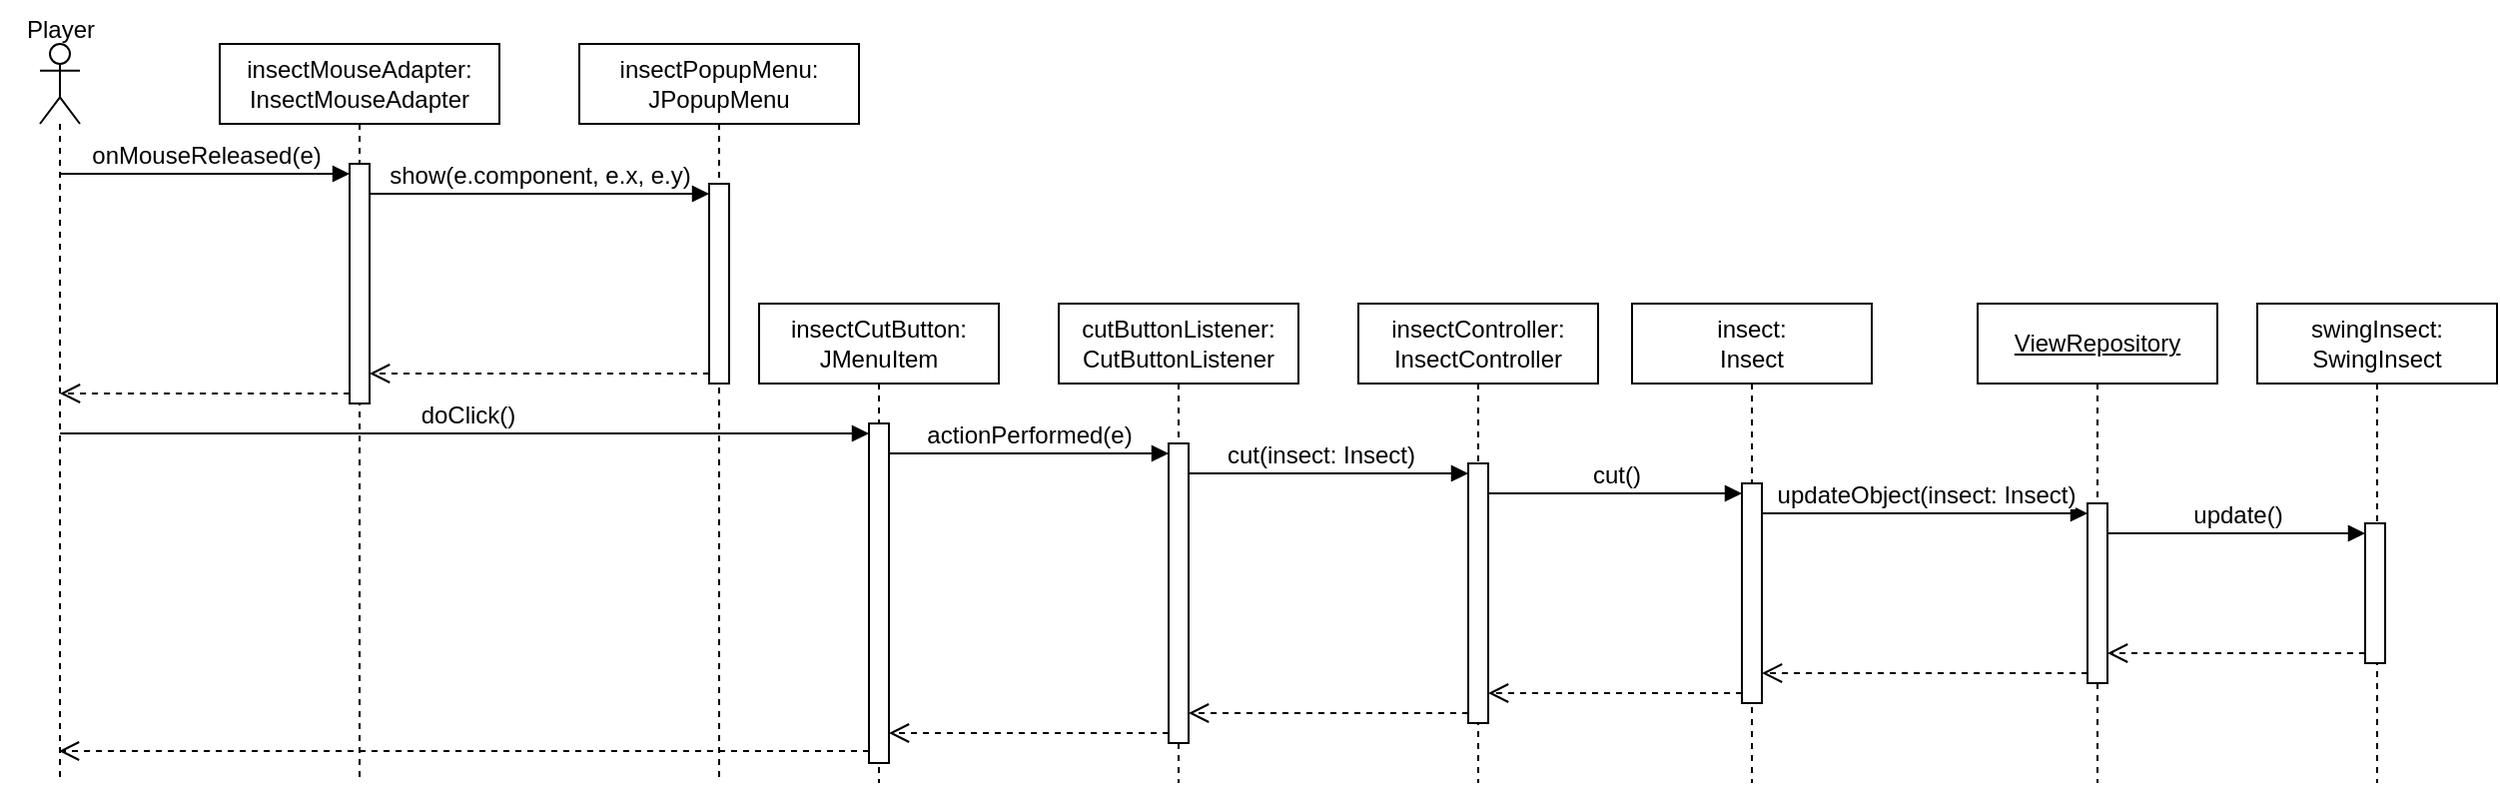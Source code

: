 <mxfile version="26.1.1" pages="3">
  <diagram name="Page-1" id="TZLrsX9Ysl11Clrejow9">
    <mxGraphModel dx="1154" dy="577" grid="1" gridSize="10" guides="1" tooltips="1" connect="1" arrows="1" fold="1" page="1" pageScale="1" pageWidth="827" pageHeight="1169" math="0" shadow="0">
      <root>
        <mxCell id="0" />
        <mxCell id="1" parent="0" />
        <mxCell id="3FqJLXc1hhfSdKZYhCsR-1" value="" style="shape=umlLifeline;perimeter=lifelinePerimeter;whiteSpace=wrap;html=1;container=1;dropTarget=0;collapsible=0;recursiveResize=0;outlineConnect=0;portConstraint=eastwest;newEdgeStyle={&quot;curved&quot;:0,&quot;rounded&quot;:0};participant=umlActor;size=40;" parent="1" vertex="1">
          <mxGeometry x="20" y="30" width="20" height="370" as="geometry" />
        </mxCell>
        <mxCell id="3FqJLXc1hhfSdKZYhCsR-2" value="Player" style="text;html=1;align=center;verticalAlign=middle;resizable=0;points=[];autosize=1;strokeColor=none;fillColor=none;" parent="1" vertex="1">
          <mxGeometry y="8" width="60" height="30" as="geometry" />
        </mxCell>
        <mxCell id="3FqJLXc1hhfSdKZYhCsR-11" value="&lt;font style=&quot;font-size: 12px;&quot;&gt;doClick()&lt;/font&gt;" style="html=1;verticalAlign=bottom;endArrow=block;curved=0;rounded=0;entryX=0;entryY=0;entryDx=0;entryDy=5;" parent="1" source="3FqJLXc1hhfSdKZYhCsR-1" edge="1">
          <mxGeometry x="0.004" relative="1" as="geometry">
            <mxPoint x="140" y="155" as="sourcePoint" />
            <mxPoint as="offset" />
            <mxPoint x="435" y="225.0" as="targetPoint" />
          </mxGeometry>
        </mxCell>
        <mxCell id="3FqJLXc1hhfSdKZYhCsR-12" value="" style="html=1;verticalAlign=bottom;endArrow=open;dashed=1;endSize=8;curved=0;rounded=0;" parent="1" edge="1">
          <mxGeometry relative="1" as="geometry">
            <mxPoint x="29.5" y="384" as="targetPoint" />
            <mxPoint x="435" y="384" as="sourcePoint" />
          </mxGeometry>
        </mxCell>
        <mxCell id="JqjNvQFLuYnRxtdtP5HJ-1" value="insectMouseAdapter:&lt;div&gt;InsectMouseAdapter&lt;/div&gt;" style="shape=umlLifeline;perimeter=lifelinePerimeter;whiteSpace=wrap;html=1;container=1;dropTarget=0;collapsible=0;recursiveResize=0;outlineConnect=0;portConstraint=eastwest;newEdgeStyle={&quot;curved&quot;:0,&quot;rounded&quot;:0};" parent="1" vertex="1">
          <mxGeometry x="110" y="30" width="140" height="370" as="geometry" />
        </mxCell>
        <mxCell id="JqjNvQFLuYnRxtdtP5HJ-2" value="" style="html=1;points=[[0,0,0,0,5],[0,1,0,0,-5],[1,0,0,0,5],[1,1,0,0,-5]];perimeter=orthogonalPerimeter;outlineConnect=0;targetShapes=umlLifeline;portConstraint=eastwest;newEdgeStyle={&quot;curved&quot;:0,&quot;rounded&quot;:0};" parent="JqjNvQFLuYnRxtdtP5HJ-1" vertex="1">
          <mxGeometry x="65" y="60" width="10" height="120" as="geometry" />
        </mxCell>
        <mxCell id="JqjNvQFLuYnRxtdtP5HJ-3" value="insectPopupMenu:&lt;br&gt;JPopupMenu" style="shape=umlLifeline;perimeter=lifelinePerimeter;whiteSpace=wrap;html=1;container=1;dropTarget=0;collapsible=0;recursiveResize=0;outlineConnect=0;portConstraint=eastwest;newEdgeStyle={&quot;curved&quot;:0,&quot;rounded&quot;:0};" parent="1" vertex="1">
          <mxGeometry x="290" y="30" width="140" height="370" as="geometry" />
        </mxCell>
        <mxCell id="JqjNvQFLuYnRxtdtP5HJ-4" value="" style="html=1;points=[[0,0,0,0,5],[0,1,0,0,-5],[1,0,0,0,5],[1,1,0,0,-5]];perimeter=orthogonalPerimeter;outlineConnect=0;targetShapes=umlLifeline;portConstraint=eastwest;newEdgeStyle={&quot;curved&quot;:0,&quot;rounded&quot;:0};" parent="JqjNvQFLuYnRxtdtP5HJ-3" vertex="1">
          <mxGeometry x="65" y="70" width="10" height="100" as="geometry" />
        </mxCell>
        <mxCell id="JqjNvQFLuYnRxtdtP5HJ-5" value="" style="html=1;verticalAlign=bottom;endArrow=open;dashed=1;endSize=8;curved=0;rounded=0;exitX=0;exitY=1;exitDx=0;exitDy=-5;" parent="1" source="JqjNvQFLuYnRxtdtP5HJ-2" edge="1">
          <mxGeometry relative="1" as="geometry">
            <mxPoint x="30" y="205" as="targetPoint" />
          </mxGeometry>
        </mxCell>
        <mxCell id="JqjNvQFLuYnRxtdtP5HJ-6" value="&lt;font style=&quot;font-size: 12px;&quot;&gt;onMouseReleased(e)&lt;/font&gt;" style="html=1;verticalAlign=bottom;endArrow=block;curved=0;rounded=0;entryX=0;entryY=0;entryDx=0;entryDy=5;" parent="1" target="JqjNvQFLuYnRxtdtP5HJ-2" edge="1">
          <mxGeometry relative="1" as="geometry">
            <mxPoint x="30" y="95" as="sourcePoint" />
          </mxGeometry>
        </mxCell>
        <mxCell id="JqjNvQFLuYnRxtdtP5HJ-7" value="&lt;font style=&quot;font-size: 12px;&quot;&gt;show(e.component, e.x, e.y)&lt;/font&gt;" style="html=1;verticalAlign=bottom;endArrow=block;curved=0;rounded=0;entryX=0;entryY=0;entryDx=0;entryDy=5;" parent="1" source="JqjNvQFLuYnRxtdtP5HJ-2" target="JqjNvQFLuYnRxtdtP5HJ-4" edge="1">
          <mxGeometry relative="1" as="geometry">
            <mxPoint x="235" y="115" as="sourcePoint" />
          </mxGeometry>
        </mxCell>
        <mxCell id="JqjNvQFLuYnRxtdtP5HJ-8" value="" style="html=1;verticalAlign=bottom;endArrow=open;dashed=1;endSize=8;curved=0;rounded=0;exitX=0;exitY=1;exitDx=0;exitDy=-5;" parent="1" source="JqjNvQFLuYnRxtdtP5HJ-4" target="JqjNvQFLuYnRxtdtP5HJ-2" edge="1">
          <mxGeometry relative="1" as="geometry">
            <mxPoint x="235" y="185" as="targetPoint" />
          </mxGeometry>
        </mxCell>
        <mxCell id="_0oOQKtmpdFH3kUdJ9Sx-1" value="insectCutButton:&lt;div&gt;JMenuItem&lt;/div&gt;" style="shape=umlLifeline;perimeter=lifelinePerimeter;whiteSpace=wrap;html=1;container=1;dropTarget=0;collapsible=0;recursiveResize=0;outlineConnect=0;portConstraint=eastwest;newEdgeStyle={&quot;curved&quot;:0,&quot;rounded&quot;:0};" vertex="1" parent="1">
          <mxGeometry x="380" y="160" width="120" height="240" as="geometry" />
        </mxCell>
        <mxCell id="_0oOQKtmpdFH3kUdJ9Sx-2" value="" style="html=1;points=[[0,0,0,0,5],[0,1,0,0,-5],[1,0,0,0,5],[1,1,0,0,-5]];perimeter=orthogonalPerimeter;outlineConnect=0;targetShapes=umlLifeline;portConstraint=eastwest;newEdgeStyle={&quot;curved&quot;:0,&quot;rounded&quot;:0};" vertex="1" parent="_0oOQKtmpdFH3kUdJ9Sx-1">
          <mxGeometry x="55" y="60" width="10" height="170" as="geometry" />
        </mxCell>
        <mxCell id="_0oOQKtmpdFH3kUdJ9Sx-3" value="cutButtonListener:&lt;div&gt;CutButtonListener&lt;/div&gt;" style="shape=umlLifeline;perimeter=lifelinePerimeter;whiteSpace=wrap;html=1;container=1;dropTarget=0;collapsible=0;recursiveResize=0;outlineConnect=0;portConstraint=eastwest;newEdgeStyle={&quot;curved&quot;:0,&quot;rounded&quot;:0};" vertex="1" parent="1">
          <mxGeometry x="530" y="160" width="120" height="240" as="geometry" />
        </mxCell>
        <mxCell id="_0oOQKtmpdFH3kUdJ9Sx-4" value="" style="html=1;points=[[0,0,0,0,5],[0,1,0,0,-5],[1,0,0,0,5],[1,1,0,0,-5]];perimeter=orthogonalPerimeter;outlineConnect=0;targetShapes=umlLifeline;portConstraint=eastwest;newEdgeStyle={&quot;curved&quot;:0,&quot;rounded&quot;:0};" vertex="1" parent="_0oOQKtmpdFH3kUdJ9Sx-3">
          <mxGeometry x="55" y="70" width="10" height="150" as="geometry" />
        </mxCell>
        <mxCell id="_0oOQKtmpdFH3kUdJ9Sx-5" value="insectController:&lt;br&gt;InsectController&lt;span style=&quot;color: rgba(0, 0, 0, 0); font-family: monospace; font-size: 0px; text-align: start; text-wrap-mode: nowrap;&quot;&gt;%3CmxGraphModel%3E%3Croot%3E%3CmxCell%20id%3D%220%22%2F%3E%3CmxCell%20id%3D%221%22%20parent%3D%220%22%2F%3E%3CmxCell%20id%3D%222%22%20value%3D%22cutButtonListener%3A%26lt%3Bdiv%26gt%3BCutButtonListener%26lt%3B%2Fdiv%26gt%3B%22%20style%3D%22shape%3DumlLifeline%3Bperimeter%3DlifelinePerimeter%3BwhiteSpace%3Dwrap%3Bhtml%3D1%3Bcontainer%3D1%3BdropTarget%3D0%3Bcollapsible%3D0%3BrecursiveResize%3D0%3BoutlineConnect%3D0%3BportConstraint%3Deastwest%3BnewEdgeStyle%3D%7B%26quot%3Bcurved%26quot%3B%3A0%2C%26quot%3Brounded%26quot%3B%3A0%7D%3B%22%20vertex%3D%221%22%20parent%3D%221%22%3E%3CmxGeometry%20x%3D%22460%22%20y%3D%2230%22%20width%3D%22120%22%20height%3D%22300%22%20as%3D%22geometry%22%2F%3E%3C%2FmxCell%3E%3C%2Froot%3E%3C%2FmxGraphModel%3E&lt;/span&gt;" style="shape=umlLifeline;perimeter=lifelinePerimeter;whiteSpace=wrap;html=1;container=1;dropTarget=0;collapsible=0;recursiveResize=0;outlineConnect=0;portConstraint=eastwest;newEdgeStyle={&quot;curved&quot;:0,&quot;rounded&quot;:0};" vertex="1" parent="1">
          <mxGeometry x="680" y="160" width="120" height="240" as="geometry" />
        </mxCell>
        <mxCell id="_0oOQKtmpdFH3kUdJ9Sx-6" value="" style="html=1;points=[[0,0,0,0,5],[0,1,0,0,-5],[1,0,0,0,5],[1,1,0,0,-5]];perimeter=orthogonalPerimeter;outlineConnect=0;targetShapes=umlLifeline;portConstraint=eastwest;newEdgeStyle={&quot;curved&quot;:0,&quot;rounded&quot;:0};" vertex="1" parent="_0oOQKtmpdFH3kUdJ9Sx-5">
          <mxGeometry x="55" y="80" width="10" height="130" as="geometry" />
        </mxCell>
        <mxCell id="_0oOQKtmpdFH3kUdJ9Sx-7" value="insect:&lt;br&gt;Insect&lt;span style=&quot;color: rgba(0, 0, 0, 0); font-family: monospace; font-size: 0px; text-align: start; text-wrap-mode: nowrap;&quot;&gt;3CmxGraphModel%3E%3Croot%3E%3CmxCell%20id%3D%220%22%2F%3E%3CmxCell%20id%3D%221%22%20parent%3D%220%22%2F%3E%3CmxCell%20id%3D%222%22%20value%3D%22cutButtonListener%3A%26lt%3Bdiv%26gt%3BCutButtonListener%26lt%3B%2Fdiv%26gt%3B%22%20style%3D%22shape%3DumlLifeline%3Bperimeter%3DlifelinePerimeter%3BwhiteSpace%3Dwrap%3Bhtml%3D1%3Bcontainer%3D1%3BdropTarget%3D0%3Bcollapsible%3D0%3BrecursiveResize%3D0%3BoutlineConnect%3D0%3BportConstraint%3Deastwest%3BnewEdgeStyle%3D%7B%26quot%3Bcurved%26quot%3B%3A0%2C%26quot%3Brounded%26quot%3B%3A0%7D%3B%22%20vertex%3D%221%22%20parent%3D%221%22%3E%3CmxGeometry%20x%3D%22460%22%20y%3D%2230%22%20width%3D%22120%22%20height%3D%22300%22%20as%3D%22geometry%22%2F%3E%3C%2FmxCell%3E%3C%2Froot%3E%3C%2FmxGraphModel%3E&lt;/span&gt;" style="shape=umlLifeline;perimeter=lifelinePerimeter;whiteSpace=wrap;html=1;container=1;dropTarget=0;collapsible=0;recursiveResize=0;outlineConnect=0;portConstraint=eastwest;newEdgeStyle={&quot;curved&quot;:0,&quot;rounded&quot;:0};" vertex="1" parent="1">
          <mxGeometry x="817" y="160" width="120" height="240" as="geometry" />
        </mxCell>
        <mxCell id="_0oOQKtmpdFH3kUdJ9Sx-8" value="" style="html=1;points=[[0,0,0,0,5],[0,1,0,0,-5],[1,0,0,0,5],[1,1,0,0,-5]];perimeter=orthogonalPerimeter;outlineConnect=0;targetShapes=umlLifeline;portConstraint=eastwest;newEdgeStyle={&quot;curved&quot;:0,&quot;rounded&quot;:0};" vertex="1" parent="_0oOQKtmpdFH3kUdJ9Sx-7">
          <mxGeometry x="55" y="90" width="10" height="110" as="geometry" />
        </mxCell>
        <mxCell id="_0oOQKtmpdFH3kUdJ9Sx-9" value="&lt;font style=&quot;font-size: 12px;&quot;&gt;actionPerformed(e)&lt;/font&gt;" style="html=1;verticalAlign=bottom;endArrow=block;curved=0;rounded=0;entryX=0;entryY=0;entryDx=0;entryDy=5;" edge="1" parent="1" source="_0oOQKtmpdFH3kUdJ9Sx-2" target="_0oOQKtmpdFH3kUdJ9Sx-4">
          <mxGeometry relative="1" as="geometry">
            <mxPoint x="505" y="225" as="sourcePoint" />
          </mxGeometry>
        </mxCell>
        <mxCell id="_0oOQKtmpdFH3kUdJ9Sx-10" value="" style="html=1;verticalAlign=bottom;endArrow=open;dashed=1;endSize=8;curved=0;rounded=0;exitX=0;exitY=1;exitDx=0;exitDy=-5;" edge="1" parent="1" source="_0oOQKtmpdFH3kUdJ9Sx-4" target="_0oOQKtmpdFH3kUdJ9Sx-2">
          <mxGeometry relative="1" as="geometry">
            <mxPoint x="505" y="295" as="targetPoint" />
          </mxGeometry>
        </mxCell>
        <mxCell id="_0oOQKtmpdFH3kUdJ9Sx-11" value="&lt;span style=&quot;font-size: 12px;&quot;&gt;cut(insect: Insect)&lt;/span&gt;" style="html=1;verticalAlign=bottom;endArrow=block;curved=0;rounded=0;entryX=0;entryY=0;entryDx=0;entryDy=5;entryPerimeter=0;" edge="1" parent="1" source="_0oOQKtmpdFH3kUdJ9Sx-4" target="_0oOQKtmpdFH3kUdJ9Sx-6">
          <mxGeometry x="-0.066" relative="1" as="geometry">
            <mxPoint x="584" y="245" as="sourcePoint" />
            <mxPoint x="754" y="245.0" as="targetPoint" />
            <mxPoint as="offset" />
          </mxGeometry>
        </mxCell>
        <mxCell id="_0oOQKtmpdFH3kUdJ9Sx-12" value="" style="html=1;verticalAlign=bottom;endArrow=open;dashed=1;endSize=8;curved=0;rounded=0;exitX=0;exitY=1;exitDx=0;exitDy=-5;" edge="1" parent="1" source="_0oOQKtmpdFH3kUdJ9Sx-6" target="_0oOQKtmpdFH3kUdJ9Sx-4">
          <mxGeometry relative="1" as="geometry">
            <mxPoint x="685" y="315" as="targetPoint" />
          </mxGeometry>
        </mxCell>
        <mxCell id="_0oOQKtmpdFH3kUdJ9Sx-13" value="&lt;font style=&quot;font-size: 12px;&quot;&gt;cut()&lt;/font&gt;" style="html=1;verticalAlign=bottom;endArrow=block;curved=0;rounded=0;entryX=0;entryY=0;entryDx=0;entryDy=5;" edge="1" parent="1" source="_0oOQKtmpdFH3kUdJ9Sx-6" target="_0oOQKtmpdFH3kUdJ9Sx-8">
          <mxGeometry relative="1" as="geometry">
            <mxPoint x="865" y="255" as="sourcePoint" />
          </mxGeometry>
        </mxCell>
        <mxCell id="_0oOQKtmpdFH3kUdJ9Sx-14" value="" style="html=1;verticalAlign=bottom;endArrow=open;dashed=1;endSize=8;curved=0;rounded=0;exitX=0;exitY=1;exitDx=0;exitDy=-5;" edge="1" parent="1" source="_0oOQKtmpdFH3kUdJ9Sx-8" target="_0oOQKtmpdFH3kUdJ9Sx-6">
          <mxGeometry relative="1" as="geometry">
            <mxPoint x="865" y="325" as="targetPoint" />
          </mxGeometry>
        </mxCell>
        <mxCell id="_0oOQKtmpdFH3kUdJ9Sx-15" value="&lt;u&gt;ViewRepository&lt;/u&gt;" style="shape=umlLifeline;perimeter=lifelinePerimeter;whiteSpace=wrap;html=1;container=1;dropTarget=0;collapsible=0;recursiveResize=0;outlineConnect=0;portConstraint=eastwest;newEdgeStyle={&quot;curved&quot;:0,&quot;rounded&quot;:0};" vertex="1" parent="1">
          <mxGeometry x="990" y="160" width="120" height="240" as="geometry" />
        </mxCell>
        <mxCell id="_0oOQKtmpdFH3kUdJ9Sx-16" value="" style="html=1;points=[[0,0,0,0,5],[0,1,0,0,-5],[1,0,0,0,5],[1,1,0,0,-5]];perimeter=orthogonalPerimeter;outlineConnect=0;targetShapes=umlLifeline;portConstraint=eastwest;newEdgeStyle={&quot;curved&quot;:0,&quot;rounded&quot;:0};" vertex="1" parent="_0oOQKtmpdFH3kUdJ9Sx-15">
          <mxGeometry x="55" y="100" width="10" height="90" as="geometry" />
        </mxCell>
        <mxCell id="_0oOQKtmpdFH3kUdJ9Sx-17" value="&lt;font style=&quot;font-size: 12px;&quot;&gt;updateObject(insect: I&lt;span style=&quot;background-color: light-dark(#ffffff, var(--ge-dark-color, #121212)); color: light-dark(rgb(0, 0, 0), rgb(255, 255, 255));&quot;&gt;nsect)&lt;/span&gt;&lt;/font&gt;" style="html=1;verticalAlign=bottom;endArrow=block;curved=0;rounded=0;entryX=0;entryY=0;entryDx=0;entryDy=5;" edge="1" parent="1" source="_0oOQKtmpdFH3kUdJ9Sx-8" target="_0oOQKtmpdFH3kUdJ9Sx-16">
          <mxGeometry relative="1" as="geometry">
            <mxPoint x="1045" y="505" as="sourcePoint" />
          </mxGeometry>
        </mxCell>
        <mxCell id="_0oOQKtmpdFH3kUdJ9Sx-18" value="" style="html=1;verticalAlign=bottom;endArrow=open;dashed=1;endSize=8;curved=0;rounded=0;exitX=0;exitY=1;exitDx=0;exitDy=-5;" edge="1" parent="1" source="_0oOQKtmpdFH3kUdJ9Sx-16" target="_0oOQKtmpdFH3kUdJ9Sx-8">
          <mxGeometry relative="1" as="geometry">
            <mxPoint x="1045" y="575" as="targetPoint" />
          </mxGeometry>
        </mxCell>
        <mxCell id="_0oOQKtmpdFH3kUdJ9Sx-19" value="swingInsect: SwingInsect" style="shape=umlLifeline;perimeter=lifelinePerimeter;whiteSpace=wrap;html=1;container=1;dropTarget=0;collapsible=0;recursiveResize=0;outlineConnect=0;portConstraint=eastwest;newEdgeStyle={&quot;curved&quot;:0,&quot;rounded&quot;:0};" vertex="1" parent="1">
          <mxGeometry x="1130" y="160" width="120" height="240" as="geometry" />
        </mxCell>
        <mxCell id="_0oOQKtmpdFH3kUdJ9Sx-20" value="" style="html=1;points=[[0,0,0,0,5],[0,1,0,0,-5],[1,0,0,0,5],[1,1,0,0,-5]];perimeter=orthogonalPerimeter;outlineConnect=0;targetShapes=umlLifeline;portConstraint=eastwest;newEdgeStyle={&quot;curved&quot;:0,&quot;rounded&quot;:0};" vertex="1" parent="_0oOQKtmpdFH3kUdJ9Sx-19">
          <mxGeometry x="54" y="110" width="10" height="70" as="geometry" />
        </mxCell>
        <mxCell id="_0oOQKtmpdFH3kUdJ9Sx-21" value="&lt;font style=&quot;font-size: 12px;&quot;&gt;update()&lt;/font&gt;" style="html=1;verticalAlign=bottom;endArrow=block;curved=0;rounded=0;entryX=0;entryY=0;entryDx=0;entryDy=5;" edge="1" parent="1" source="_0oOQKtmpdFH3kUdJ9Sx-16" target="_0oOQKtmpdFH3kUdJ9Sx-20">
          <mxGeometry relative="1" as="geometry">
            <mxPoint x="1125" y="525" as="sourcePoint" />
          </mxGeometry>
        </mxCell>
        <mxCell id="_0oOQKtmpdFH3kUdJ9Sx-22" value="" style="html=1;verticalAlign=bottom;endArrow=open;dashed=1;endSize=8;curved=0;rounded=0;exitX=0;exitY=1;exitDx=0;exitDy=-5;" edge="1" parent="1" source="_0oOQKtmpdFH3kUdJ9Sx-20" target="_0oOQKtmpdFH3kUdJ9Sx-16">
          <mxGeometry relative="1" as="geometry">
            <mxPoint x="1125" y="715" as="targetPoint" />
          </mxGeometry>
        </mxCell>
      </root>
    </mxGraphModel>
  </diagram>
  <diagram id="aBRhK1J1PvYkYH2i6NZM" name="Page-2">
    <mxGraphModel dx="1674" dy="836" grid="1" gridSize="10" guides="1" tooltips="1" connect="1" arrows="1" fold="1" page="1" pageScale="1" pageWidth="827" pageHeight="1169" math="0" shadow="0">
      <root>
        <mxCell id="0" />
        <mxCell id="1" parent="0" />
        <mxCell id="4u2MVjZbKyt5sEfPIskF-1" value="" style="shape=umlLifeline;perimeter=lifelinePerimeter;whiteSpace=wrap;html=1;container=1;dropTarget=0;collapsible=0;recursiveResize=0;outlineConnect=0;portConstraint=eastwest;newEdgeStyle={&quot;curved&quot;:0,&quot;rounded&quot;:0};participant=umlActor;size=40;" parent="1" vertex="1">
          <mxGeometry x="20" y="30" width="20" height="380" as="geometry" />
        </mxCell>
        <mxCell id="4u2MVjZbKyt5sEfPIskF-2" value="Player" style="text;html=1;align=center;verticalAlign=middle;resizable=0;points=[];autosize=1;strokeColor=none;fillColor=none;" parent="1" vertex="1">
          <mxGeometry y="8" width="60" height="30" as="geometry" />
        </mxCell>
        <mxCell id="zOh0flZLsDwS_2DOPc_T-1" value="insectMouseAdapter:&lt;div&gt;InsectMouseAdapter&lt;/div&gt;" style="shape=umlLifeline;perimeter=lifelinePerimeter;whiteSpace=wrap;html=1;container=1;dropTarget=0;collapsible=0;recursiveResize=0;outlineConnect=0;portConstraint=eastwest;newEdgeStyle={&quot;curved&quot;:0,&quot;rounded&quot;:0};" parent="1" vertex="1">
          <mxGeometry x="110" y="30" width="140" height="380" as="geometry" />
        </mxCell>
        <mxCell id="zOh0flZLsDwS_2DOPc_T-2" value="" style="html=1;points=[[0,0,0,0,5],[0,1,0,0,-5],[1,0,0,0,5],[1,1,0,0,-5]];perimeter=orthogonalPerimeter;outlineConnect=0;targetShapes=umlLifeline;portConstraint=eastwest;newEdgeStyle={&quot;curved&quot;:0,&quot;rounded&quot;:0};" parent="zOh0flZLsDwS_2DOPc_T-1" vertex="1">
          <mxGeometry x="65" y="60" width="10" height="120" as="geometry" />
        </mxCell>
        <mxCell id="zOh0flZLsDwS_2DOPc_T-3" value="insectPopupMenu:&lt;br&gt;JPopupMenu" style="shape=umlLifeline;perimeter=lifelinePerimeter;whiteSpace=wrap;html=1;container=1;dropTarget=0;collapsible=0;recursiveResize=0;outlineConnect=0;portConstraint=eastwest;newEdgeStyle={&quot;curved&quot;:0,&quot;rounded&quot;:0};" parent="1" vertex="1">
          <mxGeometry x="290" y="30" width="140" height="380" as="geometry" />
        </mxCell>
        <mxCell id="zOh0flZLsDwS_2DOPc_T-4" value="" style="html=1;points=[[0,0,0,0,5],[0,1,0,0,-5],[1,0,0,0,5],[1,1,0,0,-5]];perimeter=orthogonalPerimeter;outlineConnect=0;targetShapes=umlLifeline;portConstraint=eastwest;newEdgeStyle={&quot;curved&quot;:0,&quot;rounded&quot;:0};" parent="zOh0flZLsDwS_2DOPc_T-3" vertex="1">
          <mxGeometry x="65" y="70" width="10" height="100" as="geometry" />
        </mxCell>
        <mxCell id="zOh0flZLsDwS_2DOPc_T-5" value="" style="html=1;verticalAlign=bottom;endArrow=open;dashed=1;endSize=8;curved=0;rounded=0;exitX=0;exitY=1;exitDx=0;exitDy=-5;" parent="1" source="zOh0flZLsDwS_2DOPc_T-2" edge="1">
          <mxGeometry relative="1" as="geometry">
            <mxPoint x="30" y="205" as="targetPoint" />
          </mxGeometry>
        </mxCell>
        <mxCell id="zOh0flZLsDwS_2DOPc_T-6" value="&lt;font style=&quot;font-size: 12px;&quot;&gt;onMouseReleased(e)&lt;/font&gt;" style="html=1;verticalAlign=bottom;endArrow=block;curved=0;rounded=0;entryX=0;entryY=0;entryDx=0;entryDy=5;" parent="1" target="zOh0flZLsDwS_2DOPc_T-2" edge="1">
          <mxGeometry relative="1" as="geometry">
            <mxPoint x="30" y="95" as="sourcePoint" />
          </mxGeometry>
        </mxCell>
        <mxCell id="zOh0flZLsDwS_2DOPc_T-7" value="&lt;font style=&quot;font-size: 12px;&quot;&gt;show(e.component, e.x, e.y)&lt;/font&gt;" style="html=1;verticalAlign=bottom;endArrow=block;curved=0;rounded=0;entryX=0;entryY=0;entryDx=0;entryDy=5;" parent="1" source="zOh0flZLsDwS_2DOPc_T-2" target="zOh0flZLsDwS_2DOPc_T-4" edge="1">
          <mxGeometry relative="1" as="geometry">
            <mxPoint x="235" y="115" as="sourcePoint" />
          </mxGeometry>
        </mxCell>
        <mxCell id="zOh0flZLsDwS_2DOPc_T-8" value="" style="html=1;verticalAlign=bottom;endArrow=open;dashed=1;endSize=8;curved=0;rounded=0;exitX=0;exitY=1;exitDx=0;exitDy=-5;" parent="1" source="zOh0flZLsDwS_2DOPc_T-4" target="zOh0flZLsDwS_2DOPc_T-2" edge="1">
          <mxGeometry relative="1" as="geometry">
            <mxPoint x="235" y="185" as="targetPoint" />
          </mxGeometry>
        </mxCell>
        <mxCell id="FyZp0pxYeV4UD8AdVZzr-1" value="insectEatButton:&lt;div&gt;JMenuItem&lt;/div&gt;" style="shape=umlLifeline;perimeter=lifelinePerimeter;whiteSpace=wrap;html=1;container=1;dropTarget=0;collapsible=0;recursiveResize=0;outlineConnect=0;portConstraint=eastwest;newEdgeStyle={&quot;curved&quot;:0,&quot;rounded&quot;:0};" parent="1" vertex="1">
          <mxGeometry x="380" y="160" width="120" height="240" as="geometry" />
        </mxCell>
        <mxCell id="FyZp0pxYeV4UD8AdVZzr-2" value="" style="html=1;points=[[0,0,0,0,5],[0,1,0,0,-5],[1,0,0,0,5],[1,1,0,0,-5]];perimeter=orthogonalPerimeter;outlineConnect=0;targetShapes=umlLifeline;portConstraint=eastwest;newEdgeStyle={&quot;curved&quot;:0,&quot;rounded&quot;:0};" parent="FyZp0pxYeV4UD8AdVZzr-1" vertex="1">
          <mxGeometry x="55" y="60" width="10" height="170" as="geometry" />
        </mxCell>
        <mxCell id="FyZp0pxYeV4UD8AdVZzr-3" value="eatButtonListener:&lt;div&gt;EatButtonListener&lt;/div&gt;" style="shape=umlLifeline;perimeter=lifelinePerimeter;whiteSpace=wrap;html=1;container=1;dropTarget=0;collapsible=0;recursiveResize=0;outlineConnect=0;portConstraint=eastwest;newEdgeStyle={&quot;curved&quot;:0,&quot;rounded&quot;:0};" parent="1" vertex="1">
          <mxGeometry x="530" y="160" width="120" height="240" as="geometry" />
        </mxCell>
        <mxCell id="FyZp0pxYeV4UD8AdVZzr-4" value="" style="html=1;points=[[0,0,0,0,5],[0,1,0,0,-5],[1,0,0,0,5],[1,1,0,0,-5]];perimeter=orthogonalPerimeter;outlineConnect=0;targetShapes=umlLifeline;portConstraint=eastwest;newEdgeStyle={&quot;curved&quot;:0,&quot;rounded&quot;:0};" parent="FyZp0pxYeV4UD8AdVZzr-3" vertex="1">
          <mxGeometry x="55" y="70" width="10" height="150" as="geometry" />
        </mxCell>
        <mxCell id="FyZp0pxYeV4UD8AdVZzr-5" value="insectController:&lt;br&gt;InsectController&lt;span style=&quot;color: rgba(0, 0, 0, 0); font-family: monospace; font-size: 0px; text-align: start; text-wrap-mode: nowrap;&quot;&gt;%3CmxGraphModel%3E%3Croot%3E%3CmxCell%20id%3D%220%22%2F%3E%3CmxCell%20id%3D%221%22%20parent%3D%220%22%2F%3E%3CmxCell%20id%3D%222%22%20value%3D%22cutButtonListener%3A%26lt%3Bdiv%26gt%3BCutButtonListener%26lt%3B%2Fdiv%26gt%3B%22%20style%3D%22shape%3DumlLifeline%3Bperimeter%3DlifelinePerimeter%3BwhiteSpace%3Dwrap%3Bhtml%3D1%3Bcontainer%3D1%3BdropTarget%3D0%3Bcollapsible%3D0%3BrecursiveResize%3D0%3BoutlineConnect%3D0%3BportConstraint%3Deastwest%3BnewEdgeStyle%3D%7B%26quot%3Bcurved%26quot%3B%3A0%2C%26quot%3Brounded%26quot%3B%3A0%7D%3B%22%20vertex%3D%221%22%20parent%3D%221%22%3E%3CmxGeometry%20x%3D%22460%22%20y%3D%2230%22%20width%3D%22120%22%20height%3D%22300%22%20as%3D%22geometry%22%2F%3E%3C%2FmxCell%3E%3C%2Froot%3E%3C%2FmxGraphModel%3E&lt;/span&gt;" style="shape=umlLifeline;perimeter=lifelinePerimeter;whiteSpace=wrap;html=1;container=1;dropTarget=0;collapsible=0;recursiveResize=0;outlineConnect=0;portConstraint=eastwest;newEdgeStyle={&quot;curved&quot;:0,&quot;rounded&quot;:0};" parent="1" vertex="1">
          <mxGeometry x="680" y="160" width="120" height="240" as="geometry" />
        </mxCell>
        <mxCell id="FyZp0pxYeV4UD8AdVZzr-6" value="" style="html=1;points=[[0,0,0,0,5],[0,1,0,0,-5],[1,0,0,0,5],[1,1,0,0,-5]];perimeter=orthogonalPerimeter;outlineConnect=0;targetShapes=umlLifeline;portConstraint=eastwest;newEdgeStyle={&quot;curved&quot;:0,&quot;rounded&quot;:0};" parent="FyZp0pxYeV4UD8AdVZzr-5" vertex="1">
          <mxGeometry x="55" y="80" width="10" height="130" as="geometry" />
        </mxCell>
        <mxCell id="FyZp0pxYeV4UD8AdVZzr-7" value="insect:&lt;br&gt;Insect&lt;span style=&quot;color: rgba(0, 0, 0, 0); font-family: monospace; font-size: 0px; text-align: start; text-wrap-mode: nowrap;&quot;&gt;3CmxGraphModel%3E%3Croot%3E%3CmxCell%20id%3D%220%22%2F%3E%3CmxCell%20id%3D%221%22%20parent%3D%220%22%2F%3E%3CmxCell%20id%3D%222%22%20value%3D%22cutButtonListener%3A%26lt%3Bdiv%26gt%3BCutButtonListener%26lt%3B%2Fdiv%26gt%3B%22%20style%3D%22shape%3DumlLifeline%3Bperimeter%3DlifelinePerimeter%3BwhiteSpace%3Dwrap%3Bhtml%3D1%3Bcontainer%3D1%3BdropTarget%3D0%3Bcollapsible%3D0%3BrecursiveResize%3D0%3BoutlineConnect%3D0%3BportConstraint%3Deastwest%3BnewEdgeStyle%3D%7B%26quot%3Bcurved%26quot%3B%3A0%2C%26quot%3Brounded%26quot%3B%3A0%7D%3B%22%20vertex%3D%221%22%20parent%3D%221%22%3E%3CmxGeometry%20x%3D%22460%22%20y%3D%2230%22%20width%3D%22120%22%20height%3D%22300%22%20as%3D%22geometry%22%2F%3E%3C%2FmxCell%3E%3C%2Froot%3E%3C%2FmxGraphModel%3E&lt;/span&gt;" style="shape=umlLifeline;perimeter=lifelinePerimeter;whiteSpace=wrap;html=1;container=1;dropTarget=0;collapsible=0;recursiveResize=0;outlineConnect=0;portConstraint=eastwest;newEdgeStyle={&quot;curved&quot;:0,&quot;rounded&quot;:0};" parent="1" vertex="1">
          <mxGeometry x="817" y="160" width="120" height="240" as="geometry" />
        </mxCell>
        <mxCell id="FyZp0pxYeV4UD8AdVZzr-8" value="" style="html=1;points=[[0,0,0,0,5],[0,1,0,0,-5],[1,0,0,0,5],[1,1,0,0,-5]];perimeter=orthogonalPerimeter;outlineConnect=0;targetShapes=umlLifeline;portConstraint=eastwest;newEdgeStyle={&quot;curved&quot;:0,&quot;rounded&quot;:0};" parent="FyZp0pxYeV4UD8AdVZzr-7" vertex="1">
          <mxGeometry x="55" y="90" width="10" height="110" as="geometry" />
        </mxCell>
        <mxCell id="FyZp0pxYeV4UD8AdVZzr-9" value="&lt;font style=&quot;font-size: 12px;&quot;&gt;actionPerformed(e)&lt;/font&gt;" style="html=1;verticalAlign=bottom;endArrow=block;curved=0;rounded=0;entryX=0;entryY=0;entryDx=0;entryDy=5;" parent="1" source="FyZp0pxYeV4UD8AdVZzr-2" target="FyZp0pxYeV4UD8AdVZzr-4" edge="1">
          <mxGeometry relative="1" as="geometry">
            <mxPoint x="505" y="225" as="sourcePoint" />
          </mxGeometry>
        </mxCell>
        <mxCell id="FyZp0pxYeV4UD8AdVZzr-10" value="" style="html=1;verticalAlign=bottom;endArrow=open;dashed=1;endSize=8;curved=0;rounded=0;exitX=0;exitY=1;exitDx=0;exitDy=-5;" parent="1" source="FyZp0pxYeV4UD8AdVZzr-4" target="FyZp0pxYeV4UD8AdVZzr-2" edge="1">
          <mxGeometry relative="1" as="geometry">
            <mxPoint x="505" y="295" as="targetPoint" />
          </mxGeometry>
        </mxCell>
        <mxCell id="FyZp0pxYeV4UD8AdVZzr-11" value="&lt;span style=&quot;font-size: 12px;&quot;&gt;eat(insect: Insect)&lt;/span&gt;" style="html=1;verticalAlign=bottom;endArrow=block;curved=0;rounded=0;entryX=0;entryY=0;entryDx=0;entryDy=5;entryPerimeter=0;" parent="1" source="FyZp0pxYeV4UD8AdVZzr-4" target="FyZp0pxYeV4UD8AdVZzr-6" edge="1">
          <mxGeometry x="-0.066" relative="1" as="geometry">
            <mxPoint x="584" y="245" as="sourcePoint" />
            <mxPoint x="754" y="245.0" as="targetPoint" />
            <mxPoint as="offset" />
          </mxGeometry>
        </mxCell>
        <mxCell id="FyZp0pxYeV4UD8AdVZzr-12" value="" style="html=1;verticalAlign=bottom;endArrow=open;dashed=1;endSize=8;curved=0;rounded=0;exitX=0;exitY=1;exitDx=0;exitDy=-5;" parent="1" source="FyZp0pxYeV4UD8AdVZzr-6" target="FyZp0pxYeV4UD8AdVZzr-4" edge="1">
          <mxGeometry relative="1" as="geometry">
            <mxPoint x="685" y="315" as="targetPoint" />
          </mxGeometry>
        </mxCell>
        <mxCell id="FyZp0pxYeV4UD8AdVZzr-13" value="&lt;font style=&quot;font-size: 12px;&quot;&gt;eat()&lt;/font&gt;" style="html=1;verticalAlign=bottom;endArrow=block;curved=0;rounded=0;entryX=0;entryY=0;entryDx=0;entryDy=5;" parent="1" source="FyZp0pxYeV4UD8AdVZzr-6" target="FyZp0pxYeV4UD8AdVZzr-8" edge="1">
          <mxGeometry relative="1" as="geometry">
            <mxPoint x="865" y="255" as="sourcePoint" />
          </mxGeometry>
        </mxCell>
        <mxCell id="FyZp0pxYeV4UD8AdVZzr-14" value="" style="html=1;verticalAlign=bottom;endArrow=open;dashed=1;endSize=8;curved=0;rounded=0;exitX=0;exitY=1;exitDx=0;exitDy=-5;" parent="1" source="FyZp0pxYeV4UD8AdVZzr-8" target="FyZp0pxYeV4UD8AdVZzr-6" edge="1">
          <mxGeometry relative="1" as="geometry">
            <mxPoint x="865" y="325" as="targetPoint" />
          </mxGeometry>
        </mxCell>
        <mxCell id="FyZp0pxYeV4UD8AdVZzr-15" value="&lt;u&gt;ViewRepository&lt;/u&gt;" style="shape=umlLifeline;perimeter=lifelinePerimeter;whiteSpace=wrap;html=1;container=1;dropTarget=0;collapsible=0;recursiveResize=0;outlineConnect=0;portConstraint=eastwest;newEdgeStyle={&quot;curved&quot;:0,&quot;rounded&quot;:0};" parent="1" vertex="1">
          <mxGeometry x="990" y="160" width="120" height="240" as="geometry" />
        </mxCell>
        <mxCell id="FyZp0pxYeV4UD8AdVZzr-16" value="" style="html=1;points=[[0,0,0,0,5],[0,1,0,0,-5],[1,0,0,0,5],[1,1,0,0,-5]];perimeter=orthogonalPerimeter;outlineConnect=0;targetShapes=umlLifeline;portConstraint=eastwest;newEdgeStyle={&quot;curved&quot;:0,&quot;rounded&quot;:0};" parent="FyZp0pxYeV4UD8AdVZzr-15" vertex="1">
          <mxGeometry x="55" y="100" width="10" height="90" as="geometry" />
        </mxCell>
        <mxCell id="FyZp0pxYeV4UD8AdVZzr-17" value="&lt;font style=&quot;font-size: 12px;&quot;&gt;updateObject(insect: I&lt;span style=&quot;background-color: light-dark(#ffffff, var(--ge-dark-color, #121212)); color: light-dark(rgb(0, 0, 0), rgb(255, 255, 255));&quot;&gt;nsect)&lt;/span&gt;&lt;/font&gt;" style="html=1;verticalAlign=bottom;endArrow=block;curved=0;rounded=0;entryX=0;entryY=0;entryDx=0;entryDy=5;" parent="1" source="FyZp0pxYeV4UD8AdVZzr-8" target="FyZp0pxYeV4UD8AdVZzr-16" edge="1">
          <mxGeometry relative="1" as="geometry">
            <mxPoint x="1045" y="505" as="sourcePoint" />
          </mxGeometry>
        </mxCell>
        <mxCell id="FyZp0pxYeV4UD8AdVZzr-18" value="" style="html=1;verticalAlign=bottom;endArrow=open;dashed=1;endSize=8;curved=0;rounded=0;exitX=0;exitY=1;exitDx=0;exitDy=-5;" parent="1" source="FyZp0pxYeV4UD8AdVZzr-16" target="FyZp0pxYeV4UD8AdVZzr-8" edge="1">
          <mxGeometry relative="1" as="geometry">
            <mxPoint x="1045" y="575" as="targetPoint" />
          </mxGeometry>
        </mxCell>
        <mxCell id="FyZp0pxYeV4UD8AdVZzr-19" value="swingInsect: SwingInsect" style="shape=umlLifeline;perimeter=lifelinePerimeter;whiteSpace=wrap;html=1;container=1;dropTarget=0;collapsible=0;recursiveResize=0;outlineConnect=0;portConstraint=eastwest;newEdgeStyle={&quot;curved&quot;:0,&quot;rounded&quot;:0};" parent="1" vertex="1">
          <mxGeometry x="1130" y="160" width="120" height="240" as="geometry" />
        </mxCell>
        <mxCell id="FyZp0pxYeV4UD8AdVZzr-20" value="" style="html=1;points=[[0,0,0,0,5],[0,1,0,0,-5],[1,0,0,0,5],[1,1,0,0,-5]];perimeter=orthogonalPerimeter;outlineConnect=0;targetShapes=umlLifeline;portConstraint=eastwest;newEdgeStyle={&quot;curved&quot;:0,&quot;rounded&quot;:0};" parent="FyZp0pxYeV4UD8AdVZzr-19" vertex="1">
          <mxGeometry x="54" y="110" width="10" height="70" as="geometry" />
        </mxCell>
        <mxCell id="FyZp0pxYeV4UD8AdVZzr-21" value="&lt;font style=&quot;font-size: 12px;&quot;&gt;update()&lt;/font&gt;" style="html=1;verticalAlign=bottom;endArrow=block;curved=0;rounded=0;entryX=0;entryY=0;entryDx=0;entryDy=5;" parent="1" source="FyZp0pxYeV4UD8AdVZzr-16" target="FyZp0pxYeV4UD8AdVZzr-20" edge="1">
          <mxGeometry relative="1" as="geometry">
            <mxPoint x="1125" y="525" as="sourcePoint" />
          </mxGeometry>
        </mxCell>
        <mxCell id="FyZp0pxYeV4UD8AdVZzr-22" value="" style="html=1;verticalAlign=bottom;endArrow=open;dashed=1;endSize=8;curved=0;rounded=0;exitX=0;exitY=1;exitDx=0;exitDy=-5;" parent="1" source="FyZp0pxYeV4UD8AdVZzr-20" target="FyZp0pxYeV4UD8AdVZzr-16" edge="1">
          <mxGeometry relative="1" as="geometry">
            <mxPoint x="1125" y="715" as="targetPoint" />
          </mxGeometry>
        </mxCell>
        <mxCell id="pM6i0wpL_RtkhqFQC7_5-1" value="&lt;font style=&quot;font-size: 12px;&quot;&gt;doClick()&lt;/font&gt;" style="html=1;verticalAlign=bottom;endArrow=block;curved=0;rounded=0;" parent="1" target="FyZp0pxYeV4UD8AdVZzr-2" edge="1">
          <mxGeometry x="0.004" relative="1" as="geometry">
            <mxPoint x="30" y="225" as="sourcePoint" />
            <mxPoint as="offset" />
            <mxPoint x="435" y="225" as="targetPoint" />
          </mxGeometry>
        </mxCell>
        <mxCell id="pM6i0wpL_RtkhqFQC7_5-2" value="" style="html=1;verticalAlign=bottom;endArrow=open;dashed=1;endSize=8;curved=0;rounded=0;" parent="1" source="FyZp0pxYeV4UD8AdVZzr-2" edge="1">
          <mxGeometry relative="1" as="geometry">
            <mxPoint x="30" y="385" as="targetPoint" />
            <mxPoint x="435" y="385" as="sourcePoint" />
          </mxGeometry>
        </mxCell>
      </root>
    </mxGraphModel>
  </diagram>
  <diagram id="CTPCNp6LZPhMUBNmWKN9" name="Page-3">
    <mxGraphModel dx="1674" dy="836" grid="1" gridSize="10" guides="1" tooltips="1" connect="1" arrows="1" fold="1" page="1" pageScale="1" pageWidth="827" pageHeight="1169" math="0" shadow="0">
      <root>
        <mxCell id="0" />
        <mxCell id="1" parent="0" />
        <mxCell id="lqdEWHaENymYgdEBOSEx-1" value="" style="shape=umlLifeline;perimeter=lifelinePerimeter;whiteSpace=wrap;html=1;container=1;dropTarget=0;collapsible=0;recursiveResize=0;outlineConnect=0;portConstraint=eastwest;newEdgeStyle={&quot;curved&quot;:0,&quot;rounded&quot;:0};participant=umlActor;size=40;" parent="1" vertex="1">
          <mxGeometry x="20" y="30" width="20" height="370" as="geometry" />
        </mxCell>
        <mxCell id="lqdEWHaENymYgdEBOSEx-2" value="Player" style="text;html=1;align=center;verticalAlign=middle;resizable=0;points=[];autosize=1;strokeColor=none;fillColor=none;" parent="1" vertex="1">
          <mxGeometry y="8" width="60" height="30" as="geometry" />
        </mxCell>
        <mxCell id="lqdEWHaENymYgdEBOSEx-3" value="insectMoveButton:&lt;div&gt;JMenuItem&lt;/div&gt;" style="shape=umlLifeline;perimeter=lifelinePerimeter;whiteSpace=wrap;html=1;container=1;dropTarget=0;collapsible=0;recursiveResize=0;outlineConnect=0;portConstraint=eastwest;newEdgeStyle={&quot;curved&quot;:0,&quot;rounded&quot;:0};" parent="1" vertex="1">
          <mxGeometry x="380" y="160" width="120" height="240" as="geometry" />
        </mxCell>
        <mxCell id="lqdEWHaENymYgdEBOSEx-4" value="" style="html=1;points=[[0,0,0,0,5],[0,1,0,0,-5],[1,0,0,0,5],[1,1,0,0,-5]];perimeter=orthogonalPerimeter;outlineConnect=0;targetShapes=umlLifeline;portConstraint=eastwest;newEdgeStyle={&quot;curved&quot;:0,&quot;rounded&quot;:0};" parent="lqdEWHaENymYgdEBOSEx-3" vertex="1">
          <mxGeometry x="55" y="60" width="10" height="170" as="geometry" />
        </mxCell>
        <mxCell id="lqdEWHaENymYgdEBOSEx-5" value="moveButtonListener:&lt;div&gt;MoveButtonListener&lt;/div&gt;" style="shape=umlLifeline;perimeter=lifelinePerimeter;whiteSpace=wrap;html=1;container=1;dropTarget=0;collapsible=0;recursiveResize=0;outlineConnect=0;portConstraint=eastwest;newEdgeStyle={&quot;curved&quot;:0,&quot;rounded&quot;:0};" parent="1" vertex="1">
          <mxGeometry x="530" y="160" width="120" height="240" as="geometry" />
        </mxCell>
        <mxCell id="lqdEWHaENymYgdEBOSEx-6" value="" style="html=1;points=[[0,0,0,0,5],[0,1,0,0,-5],[1,0,0,0,5],[1,1,0,0,-5]];perimeter=orthogonalPerimeter;outlineConnect=0;targetShapes=umlLifeline;portConstraint=eastwest;newEdgeStyle={&quot;curved&quot;:0,&quot;rounded&quot;:0};" parent="lqdEWHaENymYgdEBOSEx-5" vertex="1">
          <mxGeometry x="55" y="70" width="10" height="150" as="geometry" />
        </mxCell>
        <mxCell id="lqdEWHaENymYgdEBOSEx-7" value="insectController:&lt;br&gt;InsectController&lt;span style=&quot;color: rgba(0, 0, 0, 0); font-family: monospace; font-size: 0px; text-align: start; text-wrap-mode: nowrap;&quot;&gt;%3CmxGraphModel%3E%3Croot%3E%3CmxCell%20id%3D%220%22%2F%3E%3CmxCell%20id%3D%221%22%20parent%3D%220%22%2F%3E%3CmxCell%20id%3D%222%22%20value%3D%22cutButtonListener%3A%26lt%3Bdiv%26gt%3BCutButtonListener%26lt%3B%2Fdiv%26gt%3B%22%20style%3D%22shape%3DumlLifeline%3Bperimeter%3DlifelinePerimeter%3BwhiteSpace%3Dwrap%3Bhtml%3D1%3Bcontainer%3D1%3BdropTarget%3D0%3Bcollapsible%3D0%3BrecursiveResize%3D0%3BoutlineConnect%3D0%3BportConstraint%3Deastwest%3BnewEdgeStyle%3D%7B%26quot%3Bcurved%26quot%3B%3A0%2C%26quot%3Brounded%26quot%3B%3A0%7D%3B%22%20vertex%3D%221%22%20parent%3D%221%22%3E%3CmxGeometry%20x%3D%22460%22%20y%3D%2230%22%20width%3D%22120%22%20height%3D%22300%22%20as%3D%22geometry%22%2F%3E%3C%2FmxCell%3E%3C%2Froot%3E%3C%2FmxGraphModel%3E&lt;/span&gt;" style="shape=umlLifeline;perimeter=lifelinePerimeter;whiteSpace=wrap;html=1;container=1;dropTarget=0;collapsible=0;recursiveResize=0;outlineConnect=0;portConstraint=eastwest;newEdgeStyle={&quot;curved&quot;:0,&quot;rounded&quot;:0};" parent="1" vertex="1">
          <mxGeometry x="680" y="160" width="120" height="240" as="geometry" />
        </mxCell>
        <mxCell id="lqdEWHaENymYgdEBOSEx-8" value="" style="html=1;points=[[0,0,0,0,5],[0,1,0,0,-5],[1,0,0,0,5],[1,1,0,0,-5]];perimeter=orthogonalPerimeter;outlineConnect=0;targetShapes=umlLifeline;portConstraint=eastwest;newEdgeStyle={&quot;curved&quot;:0,&quot;rounded&quot;:0};" parent="lqdEWHaENymYgdEBOSEx-7" vertex="1">
          <mxGeometry x="55" y="80" width="10" height="130" as="geometry" />
        </mxCell>
        <mxCell id="lqdEWHaENymYgdEBOSEx-9" value="insect:&lt;br&gt;Insect&lt;span style=&quot;color: rgba(0, 0, 0, 0); font-family: monospace; font-size: 0px; text-align: start; text-wrap-mode: nowrap;&quot;&gt;3CmxGraphModel%3E%3Croot%3E%3CmxCell%20id%3D%220%22%2F%3E%3CmxCell%20id%3D%221%22%20parent%3D%220%22%2F%3E%3CmxCell%20id%3D%222%22%20value%3D%22cutButtonListener%3A%26lt%3Bdiv%26gt%3BCutButtonListener%26lt%3B%2Fdiv%26gt%3B%22%20style%3D%22shape%3DumlLifeline%3Bperimeter%3DlifelinePerimeter%3BwhiteSpace%3Dwrap%3Bhtml%3D1%3Bcontainer%3D1%3BdropTarget%3D0%3Bcollapsible%3D0%3BrecursiveResize%3D0%3BoutlineConnect%3D0%3BportConstraint%3Deastwest%3BnewEdgeStyle%3D%7B%26quot%3Bcurved%26quot%3B%3A0%2C%26quot%3Brounded%26quot%3B%3A0%7D%3B%22%20vertex%3D%221%22%20parent%3D%221%22%3E%3CmxGeometry%20x%3D%22460%22%20y%3D%2230%22%20width%3D%22120%22%20height%3D%22300%22%20as%3D%22geometry%22%2F%3E%3C%2FmxCell%3E%3C%2Froot%3E%3C%2FmxGraphModel%3E&lt;/span&gt;" style="shape=umlLifeline;perimeter=lifelinePerimeter;whiteSpace=wrap;html=1;container=1;dropTarget=0;collapsible=0;recursiveResize=0;outlineConnect=0;portConstraint=eastwest;newEdgeStyle={&quot;curved&quot;:0,&quot;rounded&quot;:0};" parent="1" vertex="1">
          <mxGeometry x="840" y="160" width="120" height="240" as="geometry" />
        </mxCell>
        <mxCell id="lqdEWHaENymYgdEBOSEx-10" value="" style="html=1;points=[[0,0,0,0,5],[0,1,0,0,-5],[1,0,0,0,5],[1,1,0,0,-5]];perimeter=orthogonalPerimeter;outlineConnect=0;targetShapes=umlLifeline;portConstraint=eastwest;newEdgeStyle={&quot;curved&quot;:0,&quot;rounded&quot;:0};" parent="lqdEWHaENymYgdEBOSEx-9" vertex="1">
          <mxGeometry x="55" y="90" width="10" height="110" as="geometry" />
        </mxCell>
        <mxCell id="lqdEWHaENymYgdEBOSEx-11" value="&lt;font style=&quot;font-size: 12px;&quot;&gt;doClick()&lt;/font&gt;" style="html=1;verticalAlign=bottom;endArrow=block;curved=0;rounded=0;entryX=0;entryY=0;entryDx=0;entryDy=5;" parent="1" source="lqdEWHaENymYgdEBOSEx-1" target="lqdEWHaENymYgdEBOSEx-4" edge="1">
          <mxGeometry x="0.004" relative="1" as="geometry">
            <mxPoint x="140" y="155" as="sourcePoint" />
            <mxPoint as="offset" />
          </mxGeometry>
        </mxCell>
        <mxCell id="lqdEWHaENymYgdEBOSEx-12" value="" style="html=1;verticalAlign=bottom;endArrow=open;dashed=1;endSize=8;curved=0;rounded=0;exitX=0;exitY=1;exitDx=0;exitDy=-5;" parent="1" source="lqdEWHaENymYgdEBOSEx-4" target="lqdEWHaENymYgdEBOSEx-1" edge="1">
          <mxGeometry relative="1" as="geometry">
            <mxPoint x="140" y="225" as="targetPoint" />
          </mxGeometry>
        </mxCell>
        <mxCell id="lqdEWHaENymYgdEBOSEx-13" value="&lt;font style=&quot;font-size: 12px;&quot;&gt;actionPerformed(e)&lt;/font&gt;" style="html=1;verticalAlign=bottom;endArrow=block;curved=0;rounded=0;entryX=0;entryY=0;entryDx=0;entryDy=5;" parent="1" source="lqdEWHaENymYgdEBOSEx-4" target="lqdEWHaENymYgdEBOSEx-6" edge="1">
          <mxGeometry relative="1" as="geometry">
            <mxPoint x="505" y="225" as="sourcePoint" />
          </mxGeometry>
        </mxCell>
        <mxCell id="lqdEWHaENymYgdEBOSEx-14" value="" style="html=1;verticalAlign=bottom;endArrow=open;dashed=1;endSize=8;curved=0;rounded=0;exitX=0;exitY=1;exitDx=0;exitDy=-5;" parent="1" source="lqdEWHaENymYgdEBOSEx-6" target="lqdEWHaENymYgdEBOSEx-4" edge="1">
          <mxGeometry relative="1" as="geometry">
            <mxPoint x="505" y="295" as="targetPoint" />
          </mxGeometry>
        </mxCell>
        <mxCell id="lqdEWHaENymYgdEBOSEx-15" value="&lt;font style=&quot;font-size: 12px;&quot;&gt;&lt;font style=&quot;&quot;&gt;&lt;font style=&quot;&quot;&gt;&lt;font style=&quot;&quot;&gt;move(insect: Insect,&amp;nbsp;&lt;/font&gt;&lt;/font&gt;&lt;/font&gt;&lt;/font&gt;&lt;div&gt;&lt;font style=&quot;font-size: 12px;&quot;&gt;&lt;span style=&quot;background-color: light-dark(#ffffff, var(--ge-dark-color, #121212)); color: light-dark(rgb(0, 0, 0), rgb(255, 255, 255));&quot;&gt;destination:Tecton)&lt;/span&gt;&lt;/font&gt;&lt;/div&gt;" style="html=1;verticalAlign=bottom;endArrow=block;curved=0;rounded=0;entryX=0;entryY=0;entryDx=0;entryDy=5;entryPerimeter=0;" parent="1" source="lqdEWHaENymYgdEBOSEx-6" target="lqdEWHaENymYgdEBOSEx-8" edge="1">
          <mxGeometry x="-0.066" relative="1" as="geometry">
            <mxPoint x="584" y="245" as="sourcePoint" />
            <mxPoint x="754" y="245.0" as="targetPoint" />
            <mxPoint as="offset" />
          </mxGeometry>
        </mxCell>
        <mxCell id="lqdEWHaENymYgdEBOSEx-16" value="" style="html=1;verticalAlign=bottom;endArrow=open;dashed=1;endSize=8;curved=0;rounded=0;exitX=0;exitY=1;exitDx=0;exitDy=-5;" parent="1" source="lqdEWHaENymYgdEBOSEx-8" target="lqdEWHaENymYgdEBOSEx-6" edge="1">
          <mxGeometry relative="1" as="geometry">
            <mxPoint x="685" y="315" as="targetPoint" />
          </mxGeometry>
        </mxCell>
        <mxCell id="lqdEWHaENymYgdEBOSEx-17" value="&lt;font style=&quot;font-size: 12px;&quot;&gt;move(destination: Tecton)&lt;/font&gt;" style="html=1;verticalAlign=bottom;endArrow=block;curved=0;rounded=0;entryX=0;entryY=0;entryDx=0;entryDy=5;" parent="1" source="lqdEWHaENymYgdEBOSEx-8" target="lqdEWHaENymYgdEBOSEx-10" edge="1">
          <mxGeometry relative="1" as="geometry">
            <mxPoint x="865" y="255" as="sourcePoint" />
          </mxGeometry>
        </mxCell>
        <mxCell id="lqdEWHaENymYgdEBOSEx-18" value="" style="html=1;verticalAlign=bottom;endArrow=open;dashed=1;endSize=8;curved=0;rounded=0;exitX=0;exitY=1;exitDx=0;exitDy=-5;" parent="1" source="lqdEWHaENymYgdEBOSEx-10" target="lqdEWHaENymYgdEBOSEx-8" edge="1">
          <mxGeometry relative="1" as="geometry">
            <mxPoint x="865" y="325" as="targetPoint" />
          </mxGeometry>
        </mxCell>
        <mxCell id="lqdEWHaENymYgdEBOSEx-19" value="&lt;u&gt;ViewRepository&lt;/u&gt;" style="shape=umlLifeline;perimeter=lifelinePerimeter;whiteSpace=wrap;html=1;container=1;dropTarget=0;collapsible=0;recursiveResize=0;outlineConnect=0;portConstraint=eastwest;newEdgeStyle={&quot;curved&quot;:0,&quot;rounded&quot;:0};" parent="1" vertex="1">
          <mxGeometry x="1010" y="160" width="120" height="240" as="geometry" />
        </mxCell>
        <mxCell id="lqdEWHaENymYgdEBOSEx-20" value="" style="html=1;points=[[0,0,0,0,5],[0,1,0,0,-5],[1,0,0,0,5],[1,1,0,0,-5]];perimeter=orthogonalPerimeter;outlineConnect=0;targetShapes=umlLifeline;portConstraint=eastwest;newEdgeStyle={&quot;curved&quot;:0,&quot;rounded&quot;:0};" parent="lqdEWHaENymYgdEBOSEx-19" vertex="1">
          <mxGeometry x="55" y="100" width="10" height="90" as="geometry" />
        </mxCell>
        <mxCell id="lqdEWHaENymYgdEBOSEx-21" value="&lt;font style=&quot;font-size: 12px;&quot;&gt;updateObject(insect: I&lt;span style=&quot;background-color: light-dark(#ffffff, var(--ge-dark-color, #121212)); color: light-dark(rgb(0, 0, 0), rgb(255, 255, 255));&quot;&gt;nsect)&lt;/span&gt;&lt;/font&gt;" style="html=1;verticalAlign=bottom;endArrow=block;curved=0;rounded=0;entryX=0;entryY=0;entryDx=0;entryDy=5;" parent="1" source="lqdEWHaENymYgdEBOSEx-10" target="lqdEWHaENymYgdEBOSEx-20" edge="1">
          <mxGeometry relative="1" as="geometry">
            <mxPoint x="1045" y="505" as="sourcePoint" />
          </mxGeometry>
        </mxCell>
        <mxCell id="lqdEWHaENymYgdEBOSEx-22" value="" style="html=1;verticalAlign=bottom;endArrow=open;dashed=1;endSize=8;curved=0;rounded=0;exitX=0;exitY=1;exitDx=0;exitDy=-5;" parent="1" source="lqdEWHaENymYgdEBOSEx-20" target="lqdEWHaENymYgdEBOSEx-10" edge="1">
          <mxGeometry relative="1" as="geometry">
            <mxPoint x="1045" y="575" as="targetPoint" />
          </mxGeometry>
        </mxCell>
        <mxCell id="hjwPEsZxGs7ORbcG2BSr-1" value="insectMouseAdapter:&lt;div&gt;InsectMouseAdapter&lt;/div&gt;" style="shape=umlLifeline;perimeter=lifelinePerimeter;whiteSpace=wrap;html=1;container=1;dropTarget=0;collapsible=0;recursiveResize=0;outlineConnect=0;portConstraint=eastwest;newEdgeStyle={&quot;curved&quot;:0,&quot;rounded&quot;:0};" parent="1" vertex="1">
          <mxGeometry x="110" y="30" width="140" height="370" as="geometry" />
        </mxCell>
        <mxCell id="hjwPEsZxGs7ORbcG2BSr-3" value="" style="html=1;points=[[0,0,0,0,5],[0,1,0,0,-5],[1,0,0,0,5],[1,1,0,0,-5]];perimeter=orthogonalPerimeter;outlineConnect=0;targetShapes=umlLifeline;portConstraint=eastwest;newEdgeStyle={&quot;curved&quot;:0,&quot;rounded&quot;:0};" parent="hjwPEsZxGs7ORbcG2BSr-1" vertex="1">
          <mxGeometry x="65" y="60" width="10" height="120" as="geometry" />
        </mxCell>
        <mxCell id="hjwPEsZxGs7ORbcG2BSr-2" value="insectPopupMenu:&lt;br&gt;JPopupMenu" style="shape=umlLifeline;perimeter=lifelinePerimeter;whiteSpace=wrap;html=1;container=1;dropTarget=0;collapsible=0;recursiveResize=0;outlineConnect=0;portConstraint=eastwest;newEdgeStyle={&quot;curved&quot;:0,&quot;rounded&quot;:0};" parent="1" vertex="1">
          <mxGeometry x="290" y="30" width="140" height="370" as="geometry" />
        </mxCell>
        <mxCell id="hjwPEsZxGs7ORbcG2BSr-6" value="" style="html=1;points=[[0,0,0,0,5],[0,1,0,0,-5],[1,0,0,0,5],[1,1,0,0,-5]];perimeter=orthogonalPerimeter;outlineConnect=0;targetShapes=umlLifeline;portConstraint=eastwest;newEdgeStyle={&quot;curved&quot;:0,&quot;rounded&quot;:0};" parent="hjwPEsZxGs7ORbcG2BSr-2" vertex="1">
          <mxGeometry x="65" y="70" width="10" height="100" as="geometry" />
        </mxCell>
        <mxCell id="hjwPEsZxGs7ORbcG2BSr-5" value="" style="html=1;verticalAlign=bottom;endArrow=open;dashed=1;endSize=8;curved=0;rounded=0;exitX=0;exitY=1;exitDx=0;exitDy=-5;" parent="1" source="hjwPEsZxGs7ORbcG2BSr-3" target="lqdEWHaENymYgdEBOSEx-1" edge="1">
          <mxGeometry relative="1" as="geometry">
            <mxPoint x="75" y="165" as="targetPoint" />
          </mxGeometry>
        </mxCell>
        <mxCell id="hjwPEsZxGs7ORbcG2BSr-4" value="&lt;font style=&quot;font-size: 12px;&quot;&gt;onMouseReleased(e)&lt;/font&gt;" style="html=1;verticalAlign=bottom;endArrow=block;curved=0;rounded=0;entryX=0;entryY=0;entryDx=0;entryDy=5;" parent="1" source="lqdEWHaENymYgdEBOSEx-1" target="hjwPEsZxGs7ORbcG2BSr-3" edge="1">
          <mxGeometry x="0.004" relative="1" as="geometry">
            <mxPoint x="75" y="95" as="sourcePoint" />
            <mxPoint as="offset" />
          </mxGeometry>
        </mxCell>
        <mxCell id="hjwPEsZxGs7ORbcG2BSr-7" value="&lt;font style=&quot;font-size: 12px;&quot;&gt;show(e.component, e.x, e.y)&lt;/font&gt;" style="html=1;verticalAlign=bottom;endArrow=block;curved=0;rounded=0;entryX=0;entryY=0;entryDx=0;entryDy=5;" parent="1" source="hjwPEsZxGs7ORbcG2BSr-3" target="hjwPEsZxGs7ORbcG2BSr-6" edge="1">
          <mxGeometry relative="1" as="geometry">
            <mxPoint x="235" y="115" as="sourcePoint" />
          </mxGeometry>
        </mxCell>
        <mxCell id="hjwPEsZxGs7ORbcG2BSr-8" value="" style="html=1;verticalAlign=bottom;endArrow=open;dashed=1;endSize=8;curved=0;rounded=0;exitX=0;exitY=1;exitDx=0;exitDy=-5;" parent="1" source="hjwPEsZxGs7ORbcG2BSr-6" target="hjwPEsZxGs7ORbcG2BSr-3" edge="1">
          <mxGeometry relative="1" as="geometry">
            <mxPoint x="235" y="185" as="targetPoint" />
          </mxGeometry>
        </mxCell>
        <mxCell id="rsiZ5AihGytlAlS92I1j-1" value="swingInsect: SwingInsect" style="shape=umlLifeline;perimeter=lifelinePerimeter;whiteSpace=wrap;html=1;container=1;dropTarget=0;collapsible=0;recursiveResize=0;outlineConnect=0;portConstraint=eastwest;newEdgeStyle={&quot;curved&quot;:0,&quot;rounded&quot;:0};" parent="1" vertex="1">
          <mxGeometry x="1150" y="160" width="120" height="240" as="geometry" />
        </mxCell>
        <mxCell id="rsiZ5AihGytlAlS92I1j-2" value="" style="html=1;points=[[0,0,0,0,5],[0,1,0,0,-5],[1,0,0,0,5],[1,1,0,0,-5]];perimeter=orthogonalPerimeter;outlineConnect=0;targetShapes=umlLifeline;portConstraint=eastwest;newEdgeStyle={&quot;curved&quot;:0,&quot;rounded&quot;:0};" parent="rsiZ5AihGytlAlS92I1j-1" vertex="1">
          <mxGeometry x="54" y="110" width="10" height="70" as="geometry" />
        </mxCell>
        <mxCell id="rsiZ5AihGytlAlS92I1j-3" value="&lt;font style=&quot;font-size: 12px;&quot;&gt;update()&lt;/font&gt;" style="html=1;verticalAlign=bottom;endArrow=block;curved=0;rounded=0;entryX=0;entryY=0;entryDx=0;entryDy=5;" parent="1" source="lqdEWHaENymYgdEBOSEx-20" target="rsiZ5AihGytlAlS92I1j-2" edge="1">
          <mxGeometry relative="1" as="geometry">
            <mxPoint x="1125" y="525" as="sourcePoint" />
          </mxGeometry>
        </mxCell>
        <mxCell id="rsiZ5AihGytlAlS92I1j-4" value="" style="html=1;verticalAlign=bottom;endArrow=open;dashed=1;endSize=8;curved=0;rounded=0;exitX=0;exitY=1;exitDx=0;exitDy=-5;" parent="1" source="rsiZ5AihGytlAlS92I1j-2" target="lqdEWHaENymYgdEBOSEx-20" edge="1">
          <mxGeometry relative="1" as="geometry">
            <mxPoint x="1125" y="715" as="targetPoint" />
          </mxGeometry>
        </mxCell>
      </root>
    </mxGraphModel>
  </diagram>
</mxfile>

